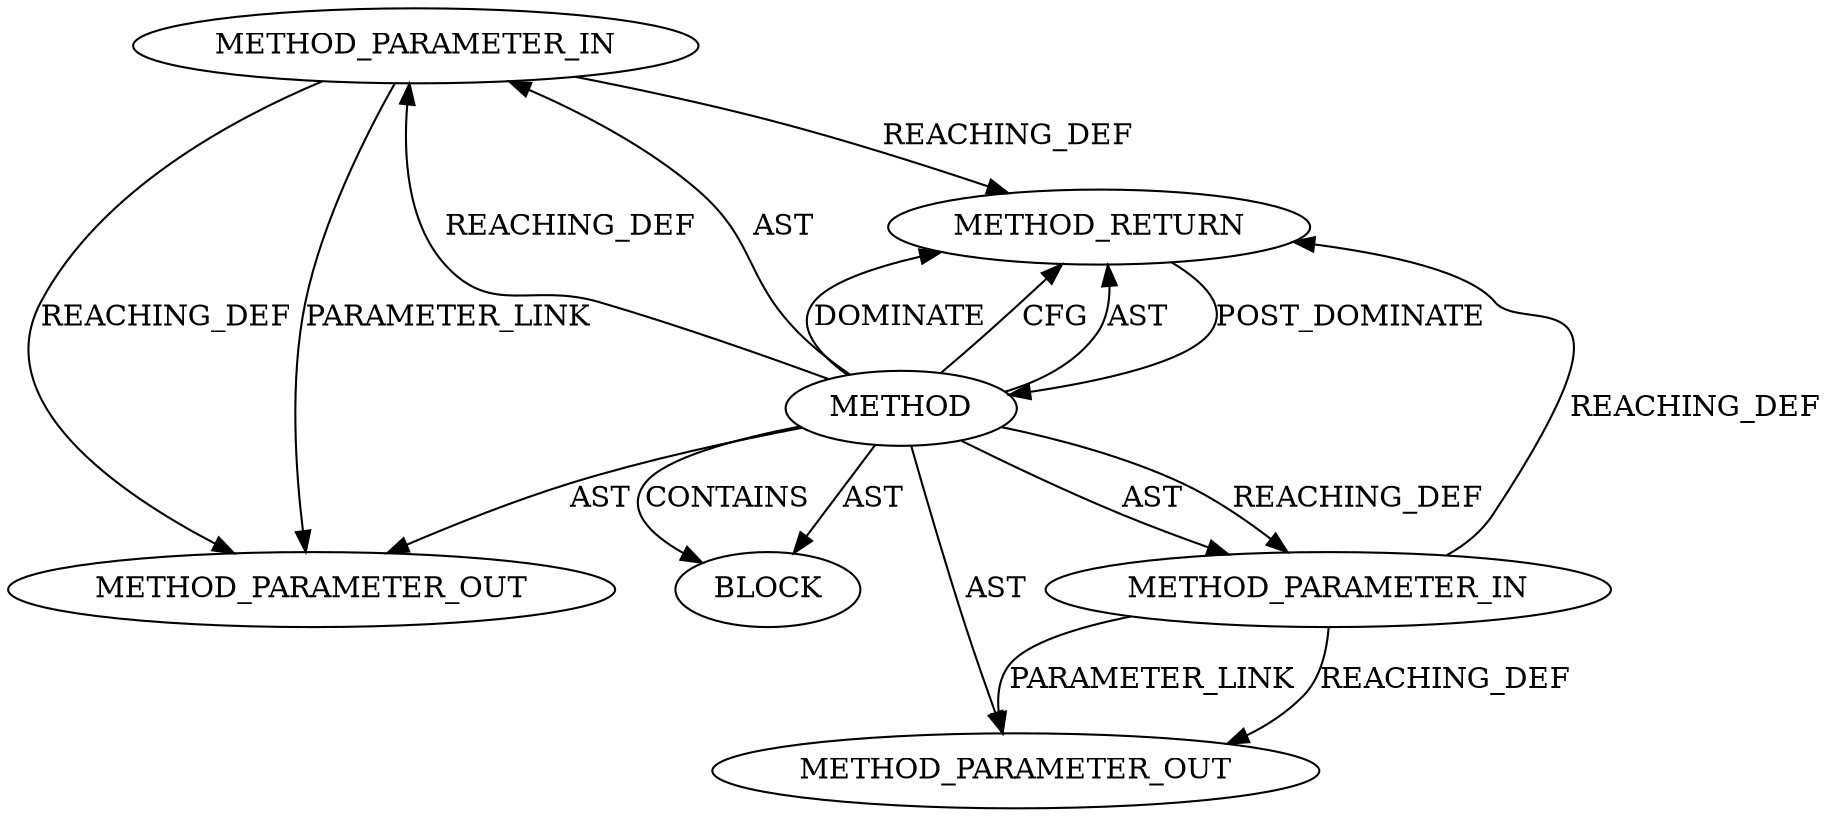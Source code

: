 digraph {
  12143 [label=METHOD_PARAMETER_IN ORDER=2 CODE="p2" IS_VARIADIC=false TYPE_FULL_NAME="ANY" EVALUATION_STRATEGY="BY_VALUE" INDEX=2 NAME="p2"]
  13357 [label=METHOD_PARAMETER_OUT ORDER=2 CODE="p2" IS_VARIADIC=false TYPE_FULL_NAME="ANY" EVALUATION_STRATEGY="BY_VALUE" INDEX=2 NAME="p2"]
  12142 [label=METHOD_PARAMETER_IN ORDER=1 CODE="p1" IS_VARIADIC=false TYPE_FULL_NAME="ANY" EVALUATION_STRATEGY="BY_VALUE" INDEX=1 NAME="p1"]
  12141 [label=METHOD AST_PARENT_TYPE="NAMESPACE_BLOCK" AST_PARENT_FULL_NAME="<global>" ORDER=0 CODE="<empty>" FULL_NAME="min" IS_EXTERNAL=true FILENAME="<empty>" SIGNATURE="" NAME="min"]
  12144 [label=BLOCK ORDER=1 ARGUMENT_INDEX=1 CODE="<empty>" TYPE_FULL_NAME="ANY"]
  13356 [label=METHOD_PARAMETER_OUT ORDER=1 CODE="p1" IS_VARIADIC=false TYPE_FULL_NAME="ANY" EVALUATION_STRATEGY="BY_VALUE" INDEX=1 NAME="p1"]
  12145 [label=METHOD_RETURN ORDER=2 CODE="RET" TYPE_FULL_NAME="ANY" EVALUATION_STRATEGY="BY_VALUE"]
  12141 -> 12144 [label=CONTAINS ]
  12141 -> 13357 [label=AST ]
  12142 -> 12145 [label=REACHING_DEF VARIABLE="p1"]
  12141 -> 12143 [label=REACHING_DEF VARIABLE=""]
  12141 -> 12145 [label=DOMINATE ]
  12142 -> 13356 [label=REACHING_DEF VARIABLE="p1"]
  12143 -> 13357 [label=PARAMETER_LINK ]
  12141 -> 12144 [label=AST ]
  12143 -> 13357 [label=REACHING_DEF VARIABLE="p2"]
  12141 -> 12142 [label=AST ]
  12141 -> 12143 [label=AST ]
  12142 -> 13356 [label=PARAMETER_LINK ]
  12145 -> 12141 [label=POST_DOMINATE ]
  12143 -> 12145 [label=REACHING_DEF VARIABLE="p2"]
  12141 -> 12145 [label=CFG ]
  12141 -> 12145 [label=AST ]
  12141 -> 13356 [label=AST ]
  12141 -> 12142 [label=REACHING_DEF VARIABLE=""]
}

